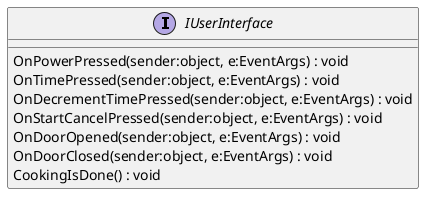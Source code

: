 @startuml
interface IUserInterface {
    OnPowerPressed(sender:object, e:EventArgs) : void
    OnTimePressed(sender:object, e:EventArgs) : void
    OnDecrementTimePressed(sender:object, e:EventArgs) : void
    OnStartCancelPressed(sender:object, e:EventArgs) : void
    OnDoorOpened(sender:object, e:EventArgs) : void
    OnDoorClosed(sender:object, e:EventArgs) : void
    CookingIsDone() : void
}
@enduml
